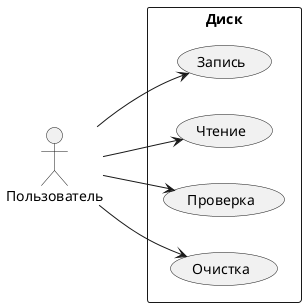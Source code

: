 @startuml
left to right direction
actor "Пользователь" as fc
rectangle Диск {
usecase "Запись" as UC1
usecase "Чтение" as UC2
usecase "Проверка" as UC3
usecase "Очистка" as UC4
}
fc --> UC1
fc --> UC2
fc --> UC3
fc --> UC4
@enduml
